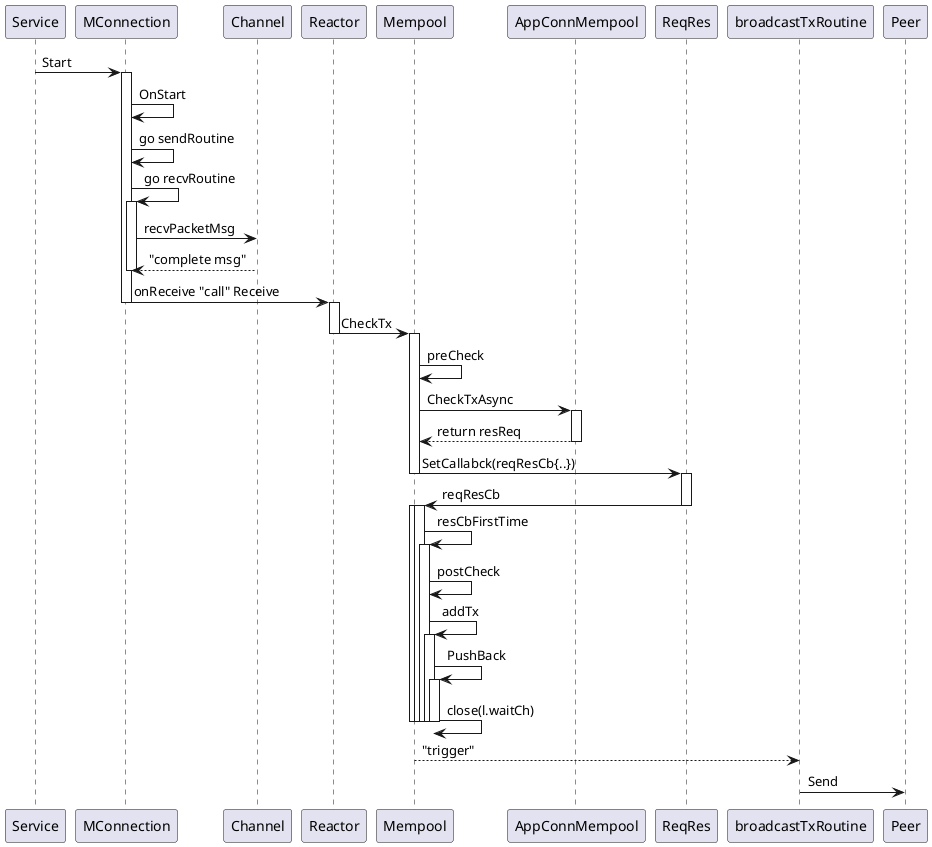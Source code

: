 @startuml

Service -> MConnection: Start
activate MConnection
	MConnection -> MConnection: OnStart
	MConnection -> MConnection: go sendRoutine
	MConnection -> MConnection: go recvRoutine
	activate MConnection
		MConnection -> Channel: recvPacketMsg
		Channel --> MConnection: "complete msg"
	deactivate MConnection
	MConnection -> Reactor: onReceive "call" Receive
deactivate MConnection

activate Reactor
	Reactor -> Mempool: CheckTx
deactivate Reactor

activate Mempool
	Mempool -> Mempool: preCheck
	Mempool -> AppConnMempool: CheckTxAsync
	activate AppConnMempool
		AppConnMempool --> Mempool: return resReq
	deactivate AppConnMempool
	Mempool -> ReqRes: SetCallabck(reqResCb{..})
deactivate Mempool

activate ReqRes
	ReqRes -> Mempool: reqResCb
deactivate ReqRes

activate Mempool
	activate Mempool
		Mempool -> Mempool: resCbFirstTime
		activate Mempool
			Mempool -> Mempool: postCheck
			Mempool -> Mempool: addTx
			activate Mempool
				Mempool -> Mempool: PushBack
				activate Mempool
					Mempool -> Mempool: close(l.waitCh) 
				deactivate Mempool
			deactivate Mempool
		deactivate Mempool
	deactivate Mempool
deactivate Mempool

Mempool --> broadcastTxRoutine: "trigger"
broadcastTxRoutine -> Peer: Send
@enduml
